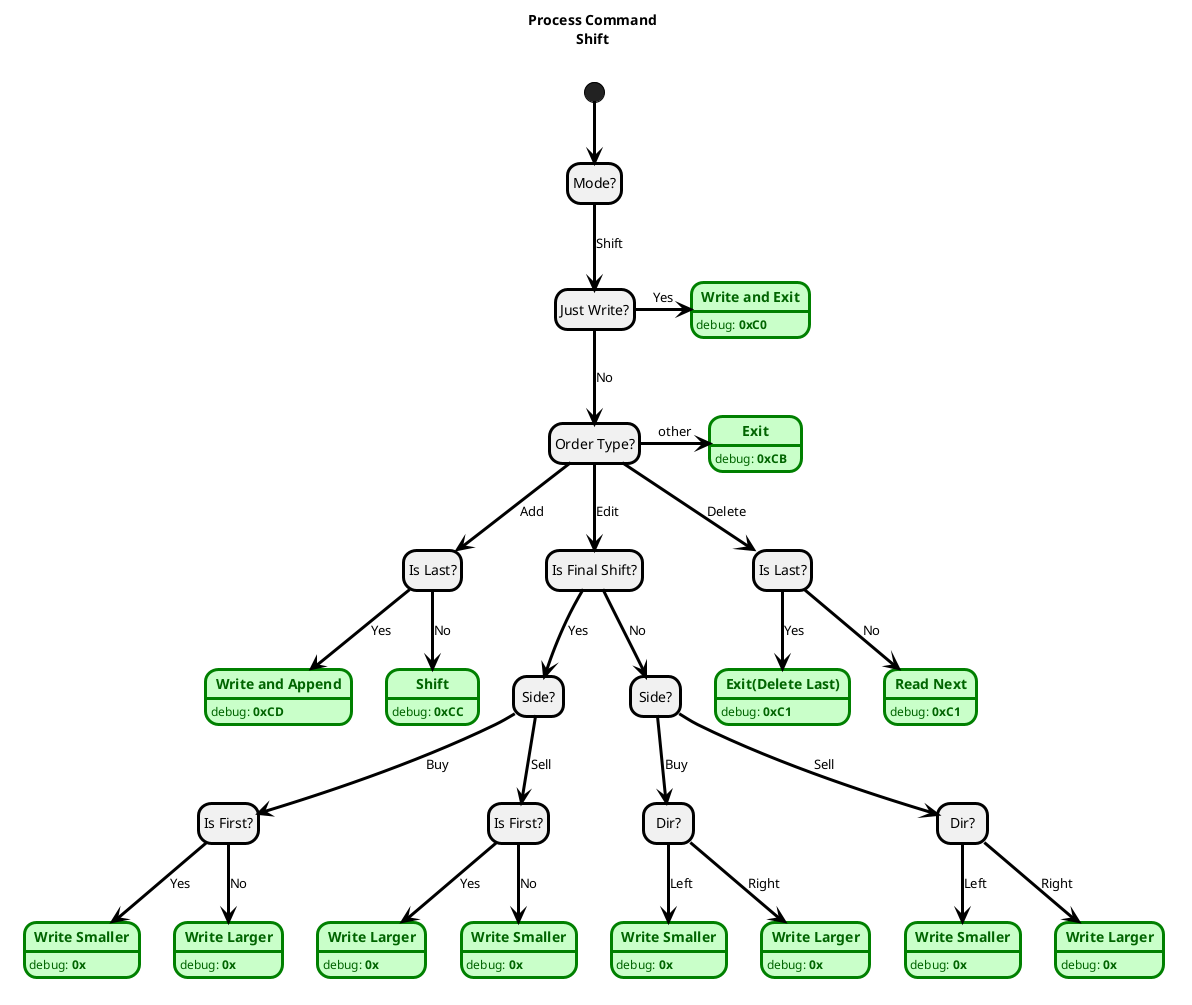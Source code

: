 @startuml 10_process_command.shift_state
hide empty description

title Process Command\nShift

label Shift[
{{
    hide empty description
    <style> 
    stateDiagram {
        LineColor Black
        LineThickness 3.0
    }
    </style>

    [*] --> mode
    mode --> just_write: Shift
    just_write -> exit_1: Yes

    just_write--> order_type: No
        ' Add
        order_type --> is_last_add: Add
        is_last_add --> write_n_append: Yes
        is_last_add --> shift_1: No

        ' Edit
        order_type --> is_final_edit: Edit
            is_final_edit --> is_final_side: Yes
            is_final_side --> is_final_side_buy_is_first: Buy
            is_final_side_buy_is_first --> is_final_buy_write_smaller_is_first: Yes
            is_final_side_buy_is_first --> is_final_buy_write_larger_is_not_first: No

            is_final_side --> is_final_side_sell_is_first: Sell
            is_final_side_sell_is_first --> is_final_sell_write_larger_is_first: Yes
            is_final_side_sell_is_first --> is_final_sell_write_smaller_is_not_first: No

            is_final_edit --> not_final_side: No
            not_final_side --> not_final_buy_dir: Buy
            not_final_buy_dir --> not_final_buy_write_smaller: Left
            not_final_buy_dir --> not_final_buy_write_larger: Right

            not_final_side --> not_final_sell_dir: Sell
            not_final_sell_dir --> not_final_sell_write_smaller: Left
            not_final_sell_dir --> not_final_sell_write_larger: Right

        ' Delete
        order_type --> is_last_del: Delete
        is_last_del --> delete_last: Yes
        is_last_del --> read_next_del: No

        ' Other
        order_type -right-> exit_2: other

    state "Mode?" as mode
    state "Just Write?" as just_write
    state "<B>Write and Exit</B>" as exit_1 #TECHNOLOGY;line:green;text:DarkGreen : <color:DarkGreen>debug: <B>0xC0</B></color>

    state "Order Type?" as order_type
        ' Add
        state "Is Last?" as is_last_add
            state "<B>Write and Append</B>" as write_n_append #TECHNOLOGY;line:green;text:DarkGreen : <color:DarkGreen>debug: <B>0xCD</B></color>
            state "<B>Shift</B>" as shift_1 #TECHNOLOGY;line:green;text:DarkGreen : <color:DarkGreen>debug: <B>0xCC</B></color>
        ' Edit
        state "Is Final Shift?" as is_final_edit
            state "Side?" as is_final_side
                state "Is First?" as is_final_side_buy_is_first
                    state "<B>Write Smaller</B>" as is_final_buy_write_smaller_is_first #TECHNOLOGY;line:green;text:DarkGreen : <color:DarkGreen>debug: <B>0x</B></color>
                    state "<B>Write Larger</B>" as is_final_buy_write_larger_is_not_first #TECHNOLOGY;line:green;text:DarkGreen : <color:DarkGreen>debug: <B>0x</B></color>
                state "Is First?" as is_final_side_sell_is_first
                    state "<B>Write Larger</B>" as is_final_sell_write_larger_is_first #TECHNOLOGY;line:green;text:DarkGreen : <color:DarkGreen>debug: <B>0x</B></color>
                    state "<B>Write Smaller</B>" as is_final_sell_write_smaller_is_not_first #TECHNOLOGY;line:green;text:DarkGreen : <color:DarkGreen>debug: <B>0x</B></color>
            state "Side?" as not_final_side
                state "Dir?" as not_final_buy_dir
                    state "<B>Write Smaller</B>" as not_final_buy_write_smaller #TECHNOLOGY;line:green;text:DarkGreen : <color:DarkGreen>debug: <B>0x</B></color>
                    state "<B>Write Larger</B>" as not_final_buy_write_larger #TECHNOLOGY;line:green;text:DarkGreen : <color:DarkGreen>debug: <B>0x</B></color>
                state "Dir?" as not_final_sell_dir
                    state "<B>Write Smaller</B>" as not_final_sell_write_smaller #TECHNOLOGY;line:green;text:DarkGreen : <color:DarkGreen>debug: <B>0x</B></color>
                    state "<B>Write Larger</B>" as not_final_sell_write_larger #TECHNOLOGY;line:green;text:DarkGreen : <color:DarkGreen>debug: <B>0x</B></color>
        ' Delete
        state "Is Last?" as is_last_del
            state "<B>Exit(Delete Last)</B>" as delete_last #TECHNOLOGY;line:green;text:DarkGreen : <color:DarkGreen>debug: <B>0xC1</B></color>
            state "<B>Read Next</B>" as read_next_del #TECHNOLOGY;line:green;text:DarkGreen : <color:DarkGreen>debug: <B>0xC1</B></color>

        ' Other
        state "<B>Exit</B>" as exit_2 #TECHNOLOGY;line:green;text:DarkGreen : <color:DarkGreen>debug: <B>0xCB</B></color>

}}
]

@enduml
